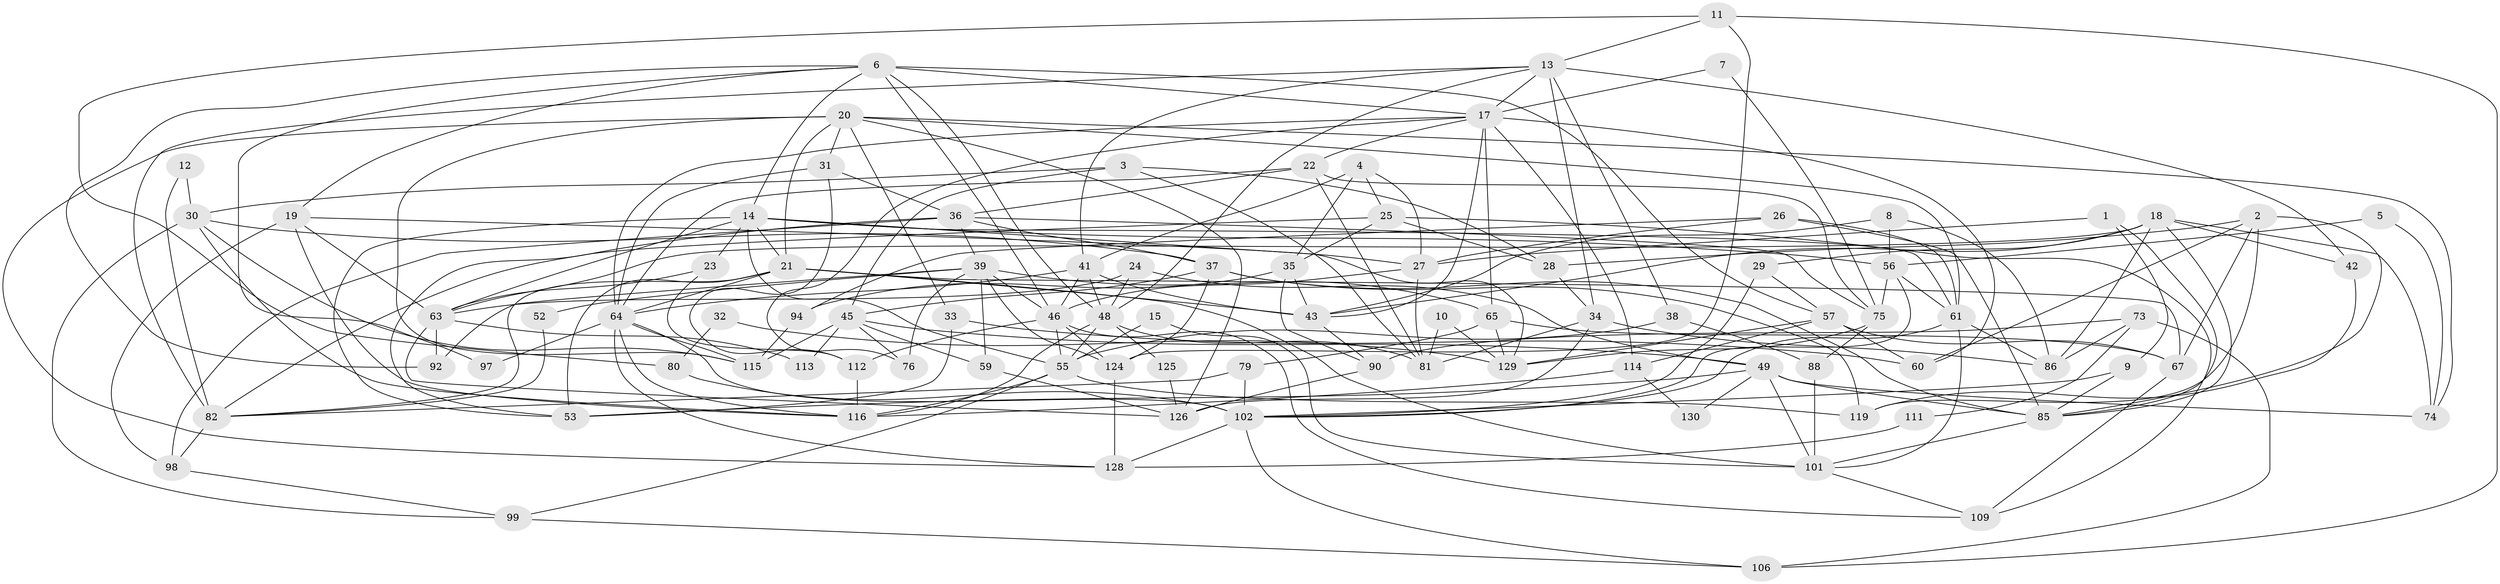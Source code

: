 // original degree distribution, {3: 0.26666666666666666, 5: 0.16296296296296298, 2: 0.14814814814814814, 4: 0.25925925925925924, 7: 0.02962962962962963, 6: 0.1111111111111111, 8: 0.022222222222222223}
// Generated by graph-tools (version 1.1) at 2025/11/02/27/25 16:11:24]
// undirected, 91 vertices, 223 edges
graph export_dot {
graph [start="1"]
  node [color=gray90,style=filled];
  1;
  2 [super="+110"];
  3;
  4 [super="+66"];
  5;
  6 [super="+40"];
  7;
  8;
  9;
  10;
  11;
  12;
  13 [super="+16"];
  14 [super="+96"];
  15;
  17 [super="+91"];
  18 [super="+118"];
  19;
  20 [super="+47"];
  21 [super="+54"];
  22 [super="+77"];
  23;
  24;
  25;
  26;
  27 [super="+87"];
  28 [super="+50"];
  29;
  30 [super="+95"];
  31;
  32;
  33 [super="+69"];
  34 [super="+72"];
  35 [super="+62"];
  36 [super="+44"];
  37 [super="+51"];
  38;
  39 [super="+104"];
  41 [super="+122"];
  42;
  43 [super="+105"];
  45 [super="+68"];
  46;
  48 [super="+83"];
  49 [super="+121"];
  52;
  53 [super="+58"];
  55 [super="+127"];
  56 [super="+71"];
  57 [super="+134"];
  59;
  60;
  61 [super="+107"];
  63 [super="+70"];
  64 [super="+100"];
  65;
  67 [super="+78"];
  73 [super="+89"];
  74;
  75 [super="+133"];
  76;
  79;
  80;
  81 [super="+84"];
  82 [super="+93"];
  85 [super="+120"];
  86;
  88;
  90 [super="+103"];
  92;
  94;
  97;
  98;
  99;
  101 [super="+123"];
  102 [super="+108"];
  106;
  109 [super="+135"];
  111;
  112 [super="+131"];
  113;
  114;
  115;
  116 [super="+117"];
  119;
  124;
  125;
  126;
  128;
  129 [super="+132"];
  130;
  1 -- 9;
  1 -- 85;
  1 -- 27;
  2 -- 119;
  2 -- 28;
  2 -- 67;
  2 -- 60;
  2 -- 85;
  3 -- 45 [weight=2];
  3 -- 81;
  3 -- 30;
  3 -- 28;
  4 -- 41 [weight=2];
  4 -- 27;
  4 -- 25;
  4 -- 35;
  5 -- 74;
  5 -- 56;
  6 -- 17;
  6 -- 97;
  6 -- 48;
  6 -- 19;
  6 -- 46;
  6 -- 57;
  6 -- 92;
  6 -- 14;
  7 -- 75;
  7 -- 17;
  8 -- 56;
  8 -- 86;
  8 -- 43;
  9 -- 102;
  9 -- 85;
  10 -- 81;
  10 -- 129;
  11 -- 124;
  11 -- 13;
  11 -- 80;
  11 -- 106;
  12 -- 82;
  12 -- 30;
  13 -- 41;
  13 -- 42;
  13 -- 38;
  13 -- 17;
  13 -- 82;
  13 -- 48;
  13 -- 34;
  14 -- 63;
  14 -- 56;
  14 -- 129;
  14 -- 23;
  14 -- 61;
  14 -- 53;
  14 -- 55;
  14 -- 21;
  15 -- 55;
  15 -- 101;
  17 -- 64;
  17 -- 76;
  17 -- 65;
  17 -- 114;
  17 -- 22;
  17 -- 43;
  17 -- 60;
  18 -- 43;
  18 -- 63;
  18 -- 42;
  18 -- 86;
  18 -- 74;
  18 -- 29;
  18 -- 85;
  19 -- 63;
  19 -- 98;
  19 -- 116;
  19 -- 27;
  20 -- 21;
  20 -- 61;
  20 -- 31;
  20 -- 74;
  20 -- 128;
  20 -- 33;
  20 -- 115;
  20 -- 126;
  21 -- 82;
  21 -- 67;
  21 -- 43;
  21 -- 53;
  21 -- 101;
  21 -- 64;
  22 -- 64;
  22 -- 75;
  22 -- 81;
  22 -- 36;
  23 -- 112;
  23 -- 63;
  24 -- 48;
  24 -- 49;
  24 -- 63;
  25 -- 35;
  25 -- 28;
  25 -- 82;
  25 -- 109;
  26 -- 61;
  26 -- 27;
  26 -- 94;
  26 -- 85;
  27 -- 46;
  27 -- 81;
  28 -- 34;
  29 -- 102;
  29 -- 57;
  30 -- 99;
  30 -- 115;
  30 -- 37;
  30 -- 116;
  31 -- 36;
  31 -- 112;
  31 -- 64;
  32 -- 80;
  32 -- 129;
  33 -- 53;
  33 -- 60;
  34 -- 86;
  34 -- 126;
  34 -- 81;
  35 -- 43;
  35 -- 94;
  35 -- 90;
  36 -- 39;
  36 -- 75;
  36 -- 53;
  36 -- 98;
  36 -- 37;
  37 -- 124;
  37 -- 45;
  37 -- 119;
  37 -- 85;
  38 -- 55;
  38 -- 88;
  39 -- 124;
  39 -- 46;
  39 -- 65;
  39 -- 52;
  39 -- 59;
  39 -- 76;
  39 -- 92;
  41 -- 64;
  41 -- 48;
  41 -- 43;
  41 -- 46;
  42 -- 119;
  43 -- 90;
  45 -- 115;
  45 -- 49;
  45 -- 113;
  45 -- 59;
  45 -- 76;
  46 -- 124;
  46 -- 112;
  46 -- 109;
  46 -- 55;
  48 -- 81;
  48 -- 125;
  48 -- 55;
  48 -- 116;
  49 -- 130;
  49 -- 101;
  49 -- 85;
  49 -- 74;
  49 -- 53;
  52 -- 82;
  55 -- 99;
  55 -- 119;
  55 -- 116;
  56 -- 102;
  56 -- 75;
  56 -- 61;
  57 -- 60;
  57 -- 129;
  57 -- 114;
  57 -- 67;
  59 -- 126;
  61 -- 101;
  61 -- 102;
  61 -- 86;
  63 -- 92;
  63 -- 113;
  63 -- 126;
  64 -- 115;
  64 -- 116;
  64 -- 97;
  64 -- 128;
  64 -- 102;
  65 -- 79;
  65 -- 67;
  65 -- 129;
  67 -- 109;
  73 -- 106;
  73 -- 86;
  73 -- 90;
  73 -- 111;
  75 -- 129;
  75 -- 88;
  79 -- 102;
  79 -- 82;
  80 -- 102;
  82 -- 98;
  85 -- 101;
  88 -- 101;
  90 -- 126;
  94 -- 115;
  98 -- 99;
  99 -- 106;
  101 -- 109;
  102 -- 106;
  102 -- 128;
  111 -- 128;
  112 -- 116;
  114 -- 116;
  114 -- 130;
  124 -- 128;
  125 -- 126;
}
